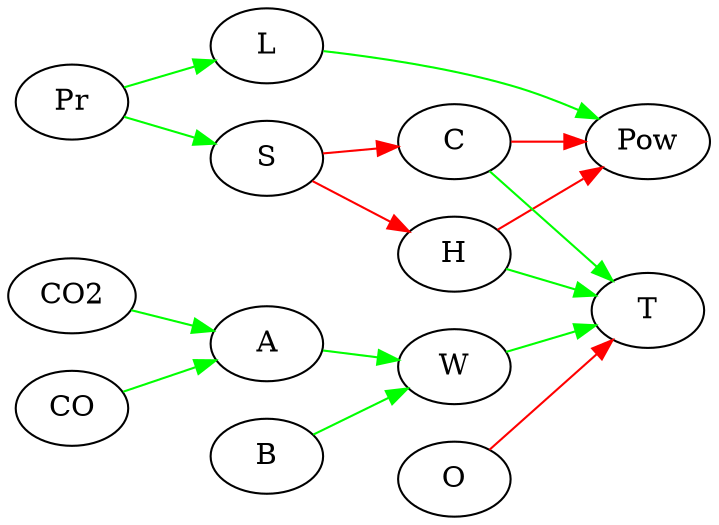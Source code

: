 digraph {
	graph [rankdir=LR]
	edge [color=blue]
	edge [color=red]
	S -> H
	H -> Pow
	S -> C
	C -> Pow
	O -> T
	edge [color=green]
	Pr -> L
	Pr -> S
	L -> Pow
	CO -> A
	CO2 -> A
	A -> W
	B -> W
	W -> T
	H -> T
	C -> T
}
